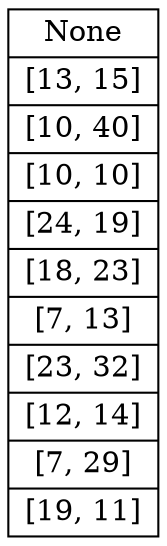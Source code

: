 digraph structs {
	node [shape=record]
	stack [label="{None|[13, 15]|[10, 40]|[10, 10]|[24, 19]|[18, 23]|[7, 13]|[23, 32]|[12, 14]|[7, 29]|[19, 11]}"]
}
